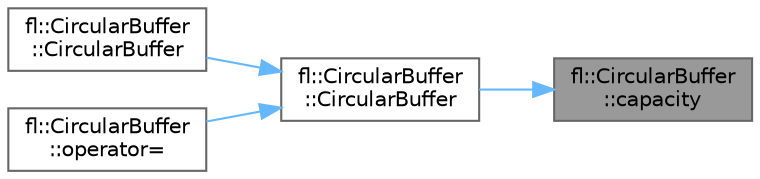 digraph "fl::CircularBuffer::capacity"
{
 // INTERACTIVE_SVG=YES
 // LATEX_PDF_SIZE
  bgcolor="transparent";
  edge [fontname=Helvetica,fontsize=10,labelfontname=Helvetica,labelfontsize=10];
  node [fontname=Helvetica,fontsize=10,shape=box,height=0.2,width=0.4];
  rankdir="RL";
  Node1 [id="Node000001",label="fl::CircularBuffer\l::capacity",height=0.2,width=0.4,color="gray40", fillcolor="grey60", style="filled", fontcolor="black",tooltip=" "];
  Node1 -> Node2 [id="edge1_Node000001_Node000002",dir="back",color="steelblue1",style="solid",tooltip=" "];
  Node2 [id="Node000002",label="fl::CircularBuffer\l::CircularBuffer",height=0.2,width=0.4,color="grey40", fillcolor="white", style="filled",URL="$d2/d4f/classfl_1_1_circular_buffer_aca89bcf5d1786f6953a232e1fb154273.html#aca89bcf5d1786f6953a232e1fb154273",tooltip=" "];
  Node2 -> Node3 [id="edge2_Node000002_Node000003",dir="back",color="steelblue1",style="solid",tooltip=" "];
  Node3 [id="Node000003",label="fl::CircularBuffer\l::CircularBuffer",height=0.2,width=0.4,color="grey40", fillcolor="white", style="filled",URL="$d2/d4f/classfl_1_1_circular_buffer_adbf1d46982dca4894d8147571720e4ce.html#adbf1d46982dca4894d8147571720e4ce",tooltip=" "];
  Node2 -> Node4 [id="edge3_Node000002_Node000004",dir="back",color="steelblue1",style="solid",tooltip=" "];
  Node4 [id="Node000004",label="fl::CircularBuffer\l::operator=",height=0.2,width=0.4,color="grey40", fillcolor="white", style="filled",URL="$d2/d4f/classfl_1_1_circular_buffer_abee5b66f23401aa2aa9a232b71a41bd5.html#abee5b66f23401aa2aa9a232b71a41bd5",tooltip=" "];
}
